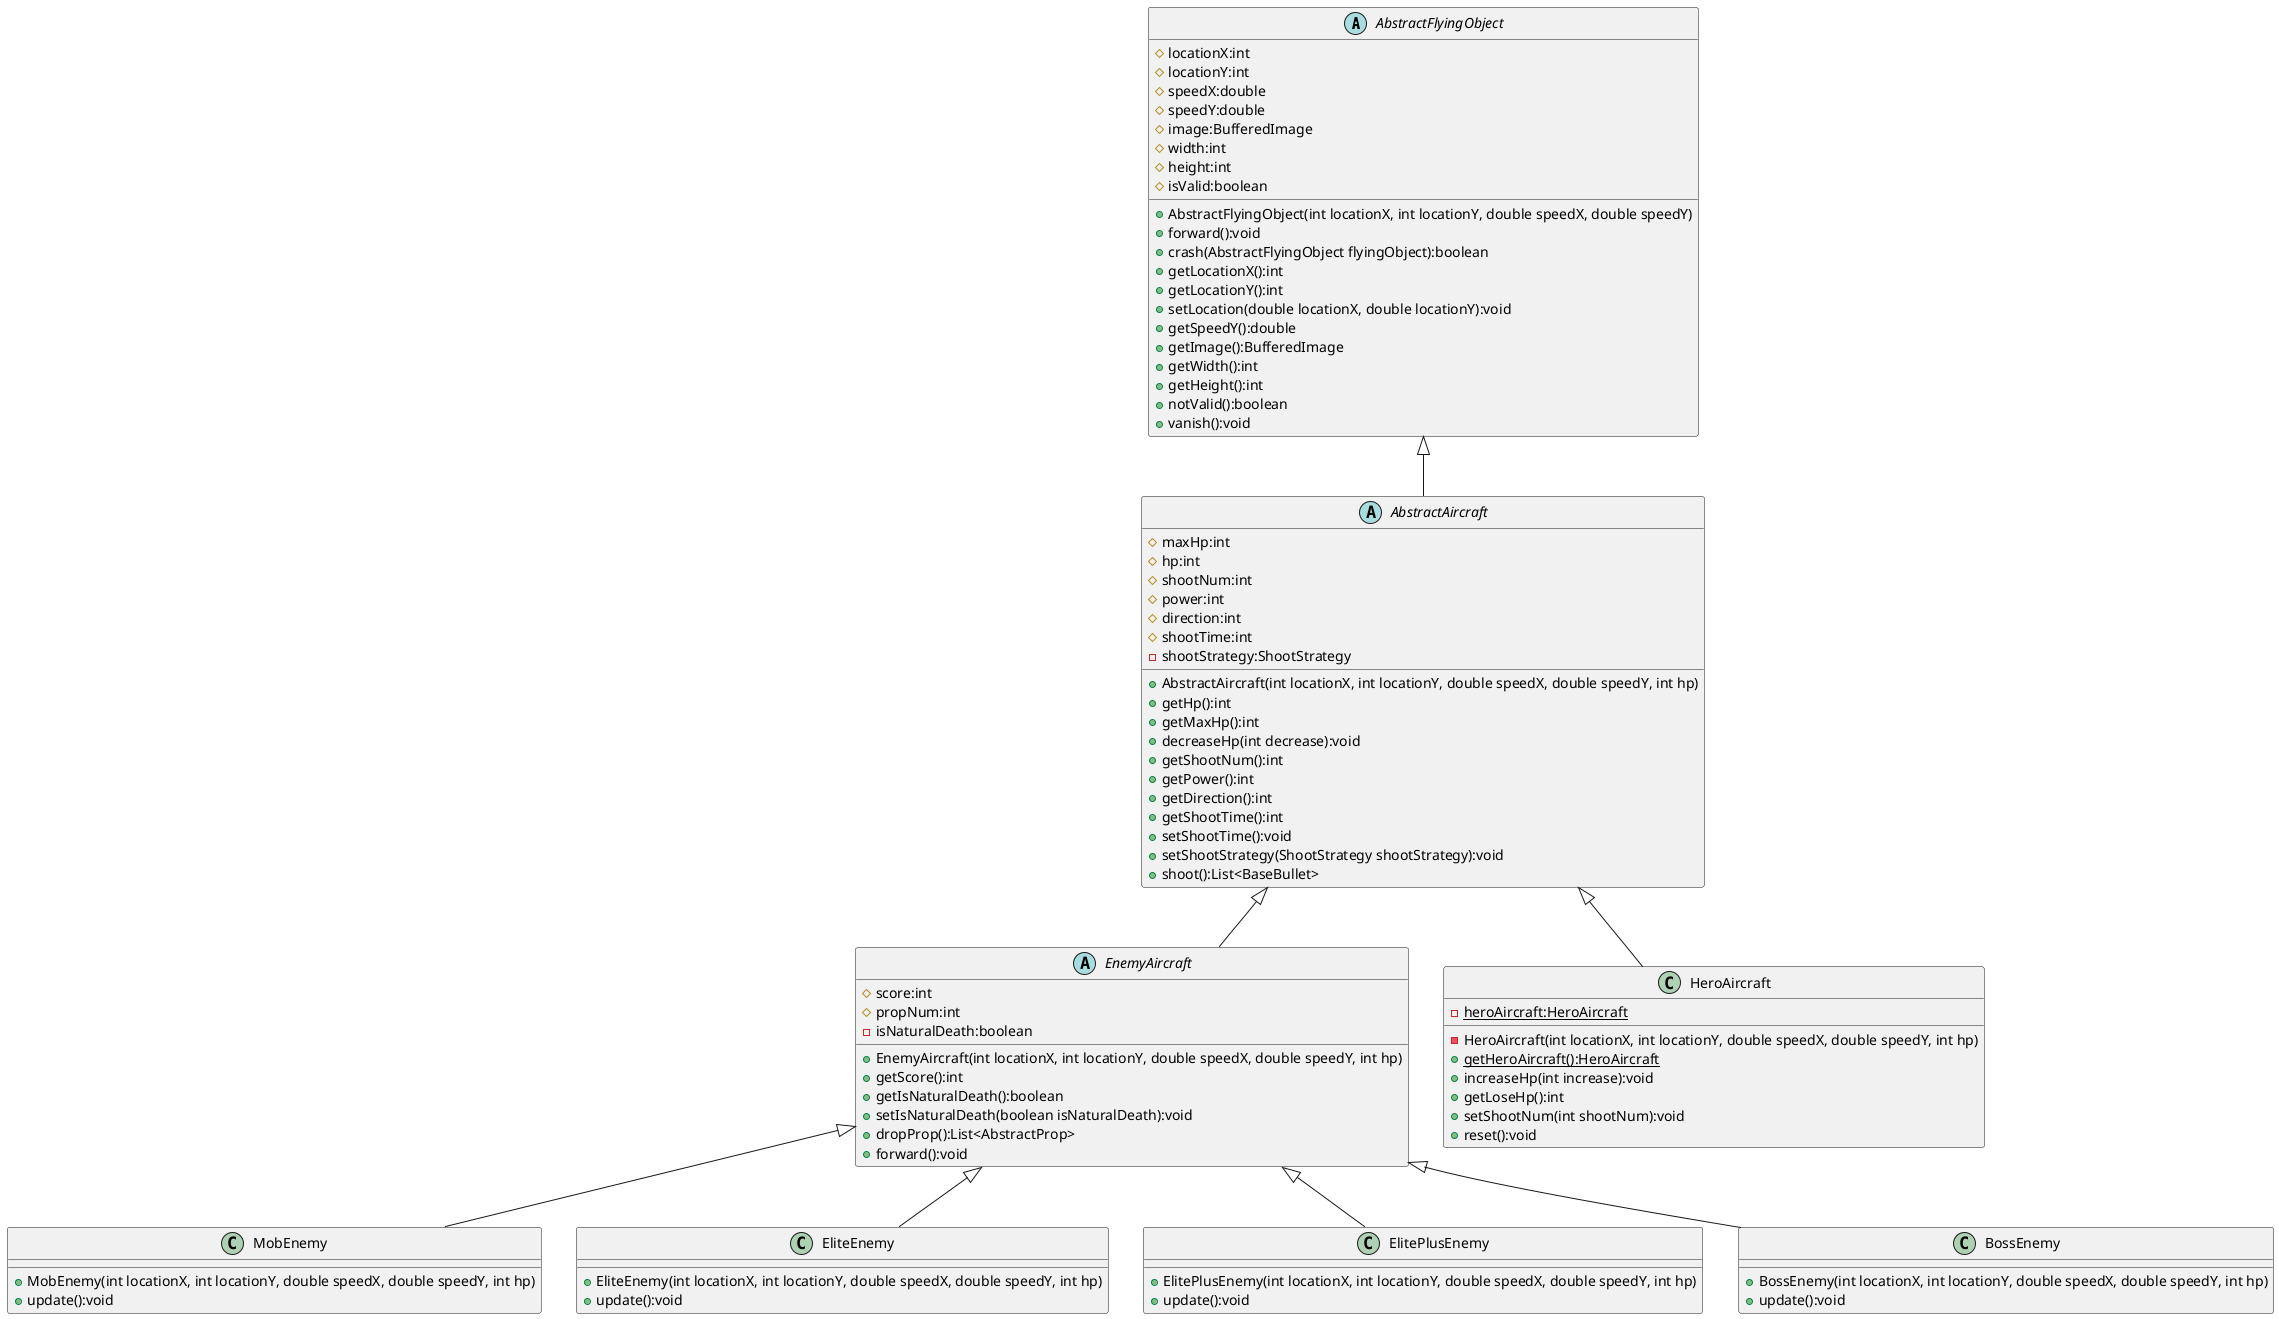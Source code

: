 @startuml
'https://plantuml.com/class-diagram

abstract class AbstractFlyingObject
{
    # locationX:int
    # locationY:int
    # speedX:double
    # speedY:double
    # image:BufferedImage
    # width:int
    # height:int
    # isValid:boolean

    + AbstractFlyingObject(int locationX, int locationY, double speedX, double speedY)
    + forward():void
    + crash(AbstractFlyingObject flyingObject):boolean
    + getLocationX():int
    + getLocationY():int
    + setLocation(double locationX, double locationY):void
    + getSpeedY():double
    + getImage():BufferedImage
    + getWidth():int
    + getHeight():int
    + notValid():boolean
    + vanish():void
}

abstract class AbstractAircraft
{
	# maxHp:int
    # hp:int
    # shootNum:int
    # power:int
    # direction:int
    # shootTime:int
    - shootStrategy:ShootStrategy
    + AbstractAircraft(int locationX, int locationY, double speedX, double speedY, int hp)
    + getHp():int
    + getMaxHp():int
    + decreaseHp(int decrease):void
    + getShootNum():int
    + getPower():int
    + getDirection():int
    + getShootTime():int
    + setShootTime():void
    + setShootStrategy(ShootStrategy shootStrategy):void
    + shoot():List<BaseBullet>
 }

AbstractFlyingObject <|-- AbstractAircraft

abstract class EnemyAircraft
{
    # score:int
    # propNum:int
    - isNaturalDeath:boolean
    + EnemyAircraft(int locationX, int locationY, double speedX, double speedY, int hp)
    + getScore():int
    + getIsNaturalDeath():boolean
    + setIsNaturalDeath(boolean isNaturalDeath):void
    + dropProp():List<AbstractProp>
    + forward():void
}

AbstractAircraft <|-- EnemyAircraft

class MobEnemy {
    + MobEnemy(int locationX, int locationY, double speedX, double speedY, int hp)
    + update():void
}

class EliteEnemy {
    + EliteEnemy(int locationX, int locationY, double speedX, double speedY, int hp)
    + update():void
}

class ElitePlusEnemy {
    + ElitePlusEnemy(int locationX, int locationY, double speedX, double speedY, int hp)
    + update():void
}

class BossEnemy {
    + BossEnemy(int locationX, int locationY, double speedX, double speedY, int hp)
    + update():void
}

EnemyAircraft <|-- MobEnemy
EnemyAircraft <|-- EliteEnemy
EnemyAircraft <|-- ElitePlusEnemy
EnemyAircraft <|-- BossEnemy

class HeroAircraft {
    - {static} heroAircraft:HeroAircraft
    - HeroAircraft(int locationX, int locationY, double speedX, double speedY, int hp)
    + {static} getHeroAircraft():HeroAircraft
    + increaseHp(int increase):void
    + getLoseHp():int
    + setShootNum(int shootNum):void
    + reset():void
}

AbstractAircraft <|-- HeroAircraft

@enduml